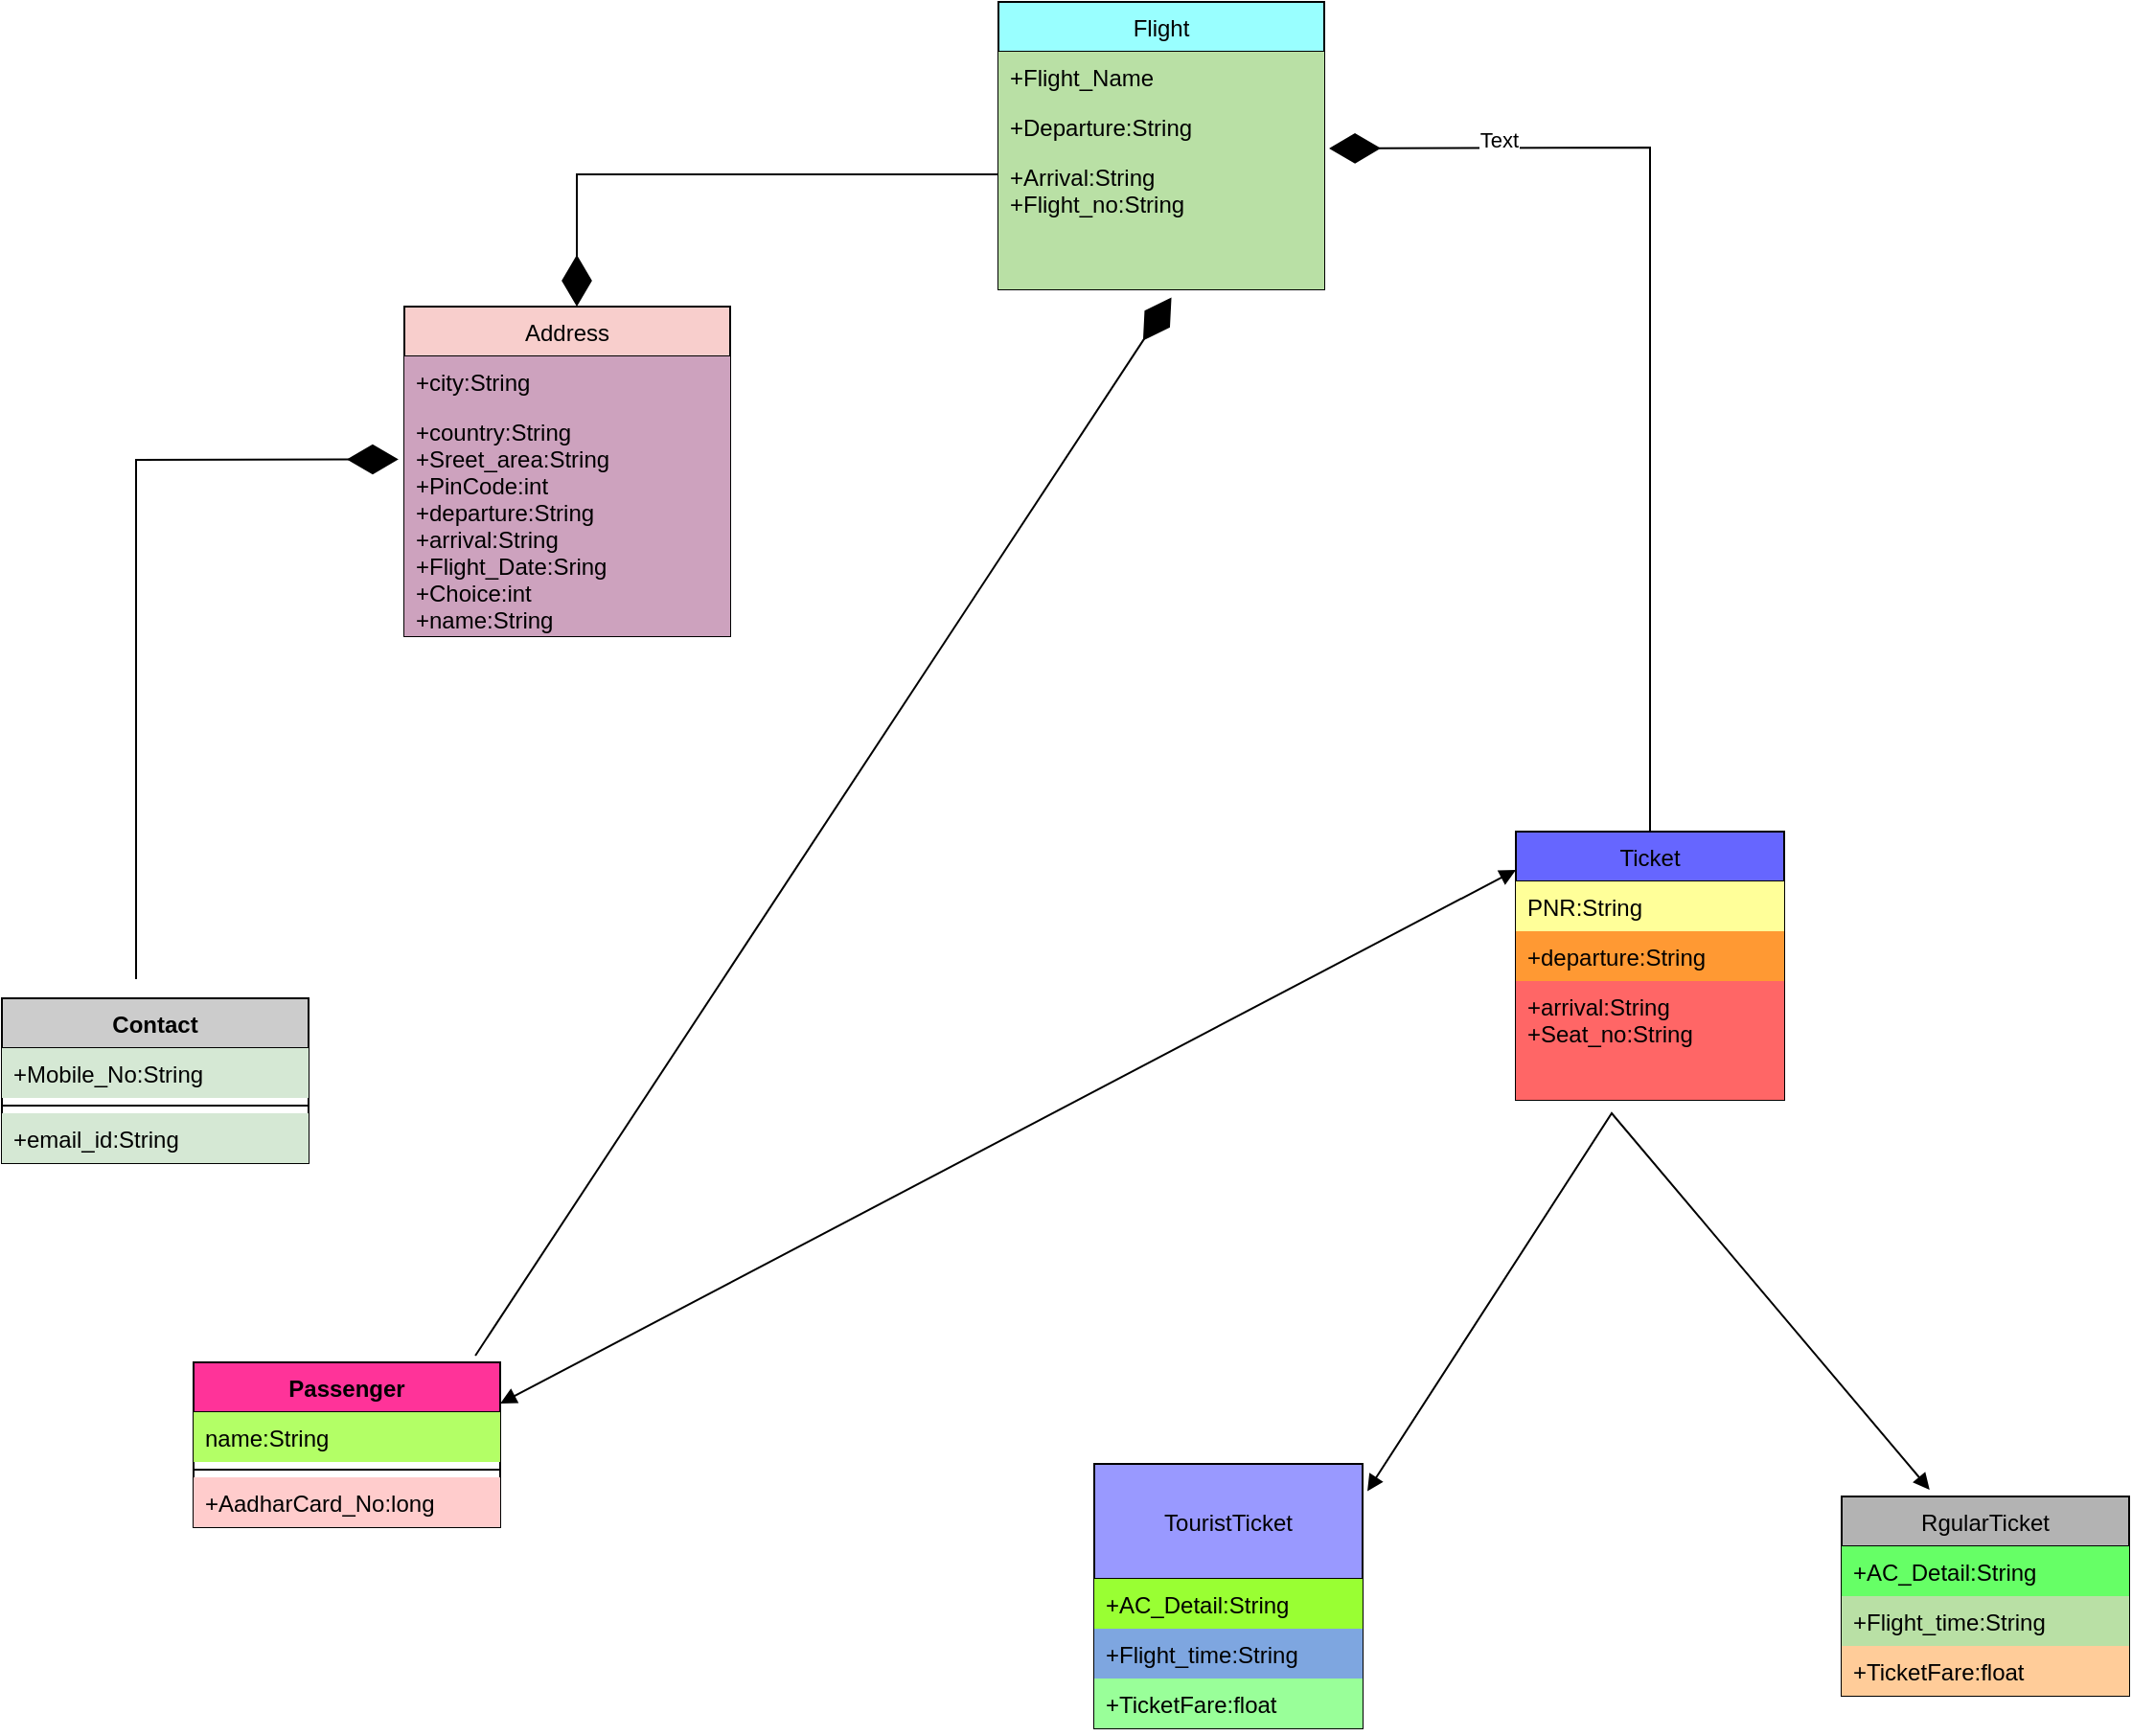 <mxfile version="16.5.3" type="device"><diagram id="sTcy5NKZJMKw5mMnugPh" name="Page-1"><mxGraphModel dx="1869" dy="1592" grid="1" gridSize="10" guides="1" tooltips="1" connect="1" arrows="1" fold="1" page="1" pageScale="1" pageWidth="850" pageHeight="1100" math="0" shadow="0"><root><mxCell id="0"/><mxCell id="1" parent="0"/><mxCell id="zsPZvMzX9mpjf18YK2Wb-2" value="Address" style="swimlane;fontStyle=0;childLayout=stackLayout;horizontal=1;startSize=26;fillColor=#F8CECC;horizontalStack=0;resizeParent=1;resizeParentMax=0;resizeLast=0;collapsible=1;marginBottom=0;" vertex="1" parent="1"><mxGeometry x="60" y="59" width="170" height="172" as="geometry"/></mxCell><mxCell id="zsPZvMzX9mpjf18YK2Wb-4" value="+city:String" style="text;strokeColor=none;fillColor=#CDA2BE;align=left;verticalAlign=top;spacingLeft=4;spacingRight=4;overflow=hidden;rotatable=0;points=[[0,0.5],[1,0.5]];portConstraint=eastwest;" vertex="1" parent="zsPZvMzX9mpjf18YK2Wb-2"><mxGeometry y="26" width="170" height="26" as="geometry"/></mxCell><mxCell id="zsPZvMzX9mpjf18YK2Wb-5" value="+country:String&#10;+Sreet_area:String&#10;+PinCode:int&#10;+departure:String&#10;+arrival:String&#10;+Flight_Date:Sring&#10;+Choice:int&#10;+name:String" style="text;strokeColor=none;fillColor=#CDA2BE;align=left;verticalAlign=top;spacingLeft=4;spacingRight=4;overflow=hidden;rotatable=0;points=[[0,0.5],[1,0.5]];portConstraint=eastwest;" vertex="1" parent="zsPZvMzX9mpjf18YK2Wb-2"><mxGeometry y="52" width="170" height="120" as="geometry"/></mxCell><mxCell id="zsPZvMzX9mpjf18YK2Wb-6" value="Flight" style="swimlane;fontStyle=0;childLayout=stackLayout;horizontal=1;startSize=26;fillColor=#99FFFF;horizontalStack=0;resizeParent=1;resizeParentMax=0;resizeLast=0;collapsible=1;marginBottom=0;" vertex="1" parent="1"><mxGeometry x="370" y="-100" width="170" height="150" as="geometry"/></mxCell><mxCell id="zsPZvMzX9mpjf18YK2Wb-7" value="+Flight_Name" style="text;strokeColor=none;fillColor=#B9E0A5;align=left;verticalAlign=top;spacingLeft=4;spacingRight=4;overflow=hidden;rotatable=0;points=[[0,0.5],[1,0.5]];portConstraint=eastwest;" vertex="1" parent="zsPZvMzX9mpjf18YK2Wb-6"><mxGeometry y="26" width="170" height="26" as="geometry"/></mxCell><mxCell id="zsPZvMzX9mpjf18YK2Wb-8" value="+Departure:String" style="text;strokeColor=none;fillColor=#B9E0A5;align=left;verticalAlign=top;spacingLeft=4;spacingRight=4;overflow=hidden;rotatable=0;points=[[0,0.5],[1,0.5]];portConstraint=eastwest;" vertex="1" parent="zsPZvMzX9mpjf18YK2Wb-6"><mxGeometry y="52" width="170" height="26" as="geometry"/></mxCell><mxCell id="zsPZvMzX9mpjf18YK2Wb-9" value="+Arrival:String&#10;+Flight_no:String" style="text;strokeColor=none;fillColor=#B9E0A5;align=left;verticalAlign=top;spacingLeft=4;spacingRight=4;overflow=hidden;rotatable=0;points=[[0,0.5],[1,0.5]];portConstraint=eastwest;" vertex="1" parent="zsPZvMzX9mpjf18YK2Wb-6"><mxGeometry y="78" width="170" height="72" as="geometry"/></mxCell><mxCell id="zsPZvMzX9mpjf18YK2Wb-10" value="RgularTicket" style="swimlane;fontStyle=0;childLayout=stackLayout;horizontal=1;startSize=26;fillColor=#B3B3B3;horizontalStack=0;resizeParent=1;resizeParentMax=0;resizeLast=0;collapsible=1;marginBottom=0;" vertex="1" parent="1"><mxGeometry x="810" y="680" width="150" height="104" as="geometry"/></mxCell><mxCell id="zsPZvMzX9mpjf18YK2Wb-11" value="+AC_Detail:String" style="text;strokeColor=none;fillColor=#66FF66;align=left;verticalAlign=top;spacingLeft=4;spacingRight=4;overflow=hidden;rotatable=0;points=[[0,0.5],[1,0.5]];portConstraint=eastwest;" vertex="1" parent="zsPZvMzX9mpjf18YK2Wb-10"><mxGeometry y="26" width="150" height="26" as="geometry"/></mxCell><mxCell id="zsPZvMzX9mpjf18YK2Wb-12" value="+Flight_time:String" style="text;strokeColor=none;fillColor=#B9E0A5;align=left;verticalAlign=top;spacingLeft=4;spacingRight=4;overflow=hidden;rotatable=0;points=[[0,0.5],[1,0.5]];portConstraint=eastwest;" vertex="1" parent="zsPZvMzX9mpjf18YK2Wb-10"><mxGeometry y="52" width="150" height="26" as="geometry"/></mxCell><mxCell id="zsPZvMzX9mpjf18YK2Wb-13" value="+TicketFare:float" style="text;strokeColor=none;fillColor=#FFCC99;align=left;verticalAlign=top;spacingLeft=4;spacingRight=4;overflow=hidden;rotatable=0;points=[[0,0.5],[1,0.5]];portConstraint=eastwest;" vertex="1" parent="zsPZvMzX9mpjf18YK2Wb-10"><mxGeometry y="78" width="150" height="26" as="geometry"/></mxCell><mxCell id="zsPZvMzX9mpjf18YK2Wb-14" value="Ticket" style="swimlane;fontStyle=0;childLayout=stackLayout;horizontal=1;startSize=26;fillColor=#6666FF;horizontalStack=0;resizeParent=1;resizeParentMax=0;resizeLast=0;collapsible=1;marginBottom=0;" vertex="1" parent="1"><mxGeometry x="640" y="333" width="140" height="140" as="geometry"><mxRectangle x="660" y="150" width="60" height="26" as="alternateBounds"/></mxGeometry></mxCell><mxCell id="zsPZvMzX9mpjf18YK2Wb-15" value="PNR:String" style="text;strokeColor=none;fillColor=#FFFF99;align=left;verticalAlign=top;spacingLeft=4;spacingRight=4;overflow=hidden;rotatable=0;points=[[0,0.5],[1,0.5]];portConstraint=eastwest;" vertex="1" parent="zsPZvMzX9mpjf18YK2Wb-14"><mxGeometry y="26" width="140" height="26" as="geometry"/></mxCell><mxCell id="zsPZvMzX9mpjf18YK2Wb-16" value="+departure:String" style="text;strokeColor=none;fillColor=#FF9933;align=left;verticalAlign=top;spacingLeft=4;spacingRight=4;overflow=hidden;rotatable=0;points=[[0,0.5],[1,0.5]];portConstraint=eastwest;" vertex="1" parent="zsPZvMzX9mpjf18YK2Wb-14"><mxGeometry y="52" width="140" height="26" as="geometry"/></mxCell><mxCell id="zsPZvMzX9mpjf18YK2Wb-17" value="+arrival:String&#10;+Seat_no:String" style="text;strokeColor=none;fillColor=#FF6666;align=left;verticalAlign=top;spacingLeft=4;spacingRight=4;overflow=hidden;rotatable=0;points=[[0,0.5],[1,0.5]];portConstraint=eastwest;" vertex="1" parent="zsPZvMzX9mpjf18YK2Wb-14"><mxGeometry y="78" width="140" height="62" as="geometry"/></mxCell><mxCell id="zsPZvMzX9mpjf18YK2Wb-18" value="TouristTicket" style="swimlane;fontStyle=0;childLayout=stackLayout;horizontal=1;startSize=60;fillColor=#9999FF;horizontalStack=0;resizeParent=1;resizeParentMax=0;resizeLast=0;collapsible=1;marginBottom=0;" vertex="1" parent="1"><mxGeometry x="420" y="663" width="140" height="138" as="geometry"/></mxCell><mxCell id="zsPZvMzX9mpjf18YK2Wb-19" value="+AC_Detail:String" style="text;strokeColor=none;fillColor=#99FF33;align=left;verticalAlign=top;spacingLeft=4;spacingRight=4;overflow=hidden;rotatable=0;points=[[0,0.5],[1,0.5]];portConstraint=eastwest;" vertex="1" parent="zsPZvMzX9mpjf18YK2Wb-18"><mxGeometry y="60" width="140" height="26" as="geometry"/></mxCell><mxCell id="zsPZvMzX9mpjf18YK2Wb-20" value="+Flight_time:String" style="text;strokeColor=none;fillColor=#7EA6E0;align=left;verticalAlign=top;spacingLeft=4;spacingRight=4;overflow=hidden;rotatable=0;points=[[0,0.5],[1,0.5]];portConstraint=eastwest;" vertex="1" parent="zsPZvMzX9mpjf18YK2Wb-18"><mxGeometry y="86" width="140" height="26" as="geometry"/></mxCell><mxCell id="zsPZvMzX9mpjf18YK2Wb-21" value="+TicketFare:float" style="text;strokeColor=none;fillColor=#99FF99;align=left;verticalAlign=top;spacingLeft=4;spacingRight=4;overflow=hidden;rotatable=0;points=[[0,0.5],[1,0.5]];portConstraint=eastwest;" vertex="1" parent="zsPZvMzX9mpjf18YK2Wb-18"><mxGeometry y="112" width="140" height="26" as="geometry"/></mxCell><mxCell id="zsPZvMzX9mpjf18YK2Wb-22" value="Contact" style="swimlane;fontStyle=1;align=center;verticalAlign=top;childLayout=stackLayout;horizontal=1;startSize=26;horizontalStack=0;resizeParent=1;resizeParentMax=0;resizeLast=0;collapsible=1;marginBottom=0;fillColor=#CCCCCC;" vertex="1" parent="1"><mxGeometry x="-150" y="420" width="160" height="86" as="geometry"/></mxCell><mxCell id="zsPZvMzX9mpjf18YK2Wb-23" value="+Mobile_No:String" style="text;strokeColor=none;fillColor=#D5E8D4;align=left;verticalAlign=top;spacingLeft=4;spacingRight=4;overflow=hidden;rotatable=0;points=[[0,0.5],[1,0.5]];portConstraint=eastwest;" vertex="1" parent="zsPZvMzX9mpjf18YK2Wb-22"><mxGeometry y="26" width="160" height="26" as="geometry"/></mxCell><mxCell id="zsPZvMzX9mpjf18YK2Wb-24" value="" style="line;strokeWidth=1;fillColor=none;align=left;verticalAlign=middle;spacingTop=-1;spacingLeft=3;spacingRight=3;rotatable=0;labelPosition=right;points=[];portConstraint=eastwest;" vertex="1" parent="zsPZvMzX9mpjf18YK2Wb-22"><mxGeometry y="52" width="160" height="8" as="geometry"/></mxCell><mxCell id="zsPZvMzX9mpjf18YK2Wb-25" value="+email_id:String" style="text;strokeColor=none;fillColor=#D5E8D4;align=left;verticalAlign=top;spacingLeft=4;spacingRight=4;overflow=hidden;rotatable=0;points=[[0,0.5],[1,0.5]];portConstraint=eastwest;" vertex="1" parent="zsPZvMzX9mpjf18YK2Wb-22"><mxGeometry y="60" width="160" height="26" as="geometry"/></mxCell><mxCell id="zsPZvMzX9mpjf18YK2Wb-26" value="Passenger" style="swimlane;fontStyle=1;align=center;verticalAlign=top;childLayout=stackLayout;horizontal=1;startSize=26;horizontalStack=0;resizeParent=1;resizeParentMax=0;resizeLast=0;collapsible=1;marginBottom=0;fillColor=#FF3399;" vertex="1" parent="1"><mxGeometry x="-50" y="610" width="160" height="86" as="geometry"/></mxCell><mxCell id="zsPZvMzX9mpjf18YK2Wb-27" value="name:String" style="text;strokeColor=none;fillColor=#B3FF66;align=left;verticalAlign=top;spacingLeft=4;spacingRight=4;overflow=hidden;rotatable=0;points=[[0,0.5],[1,0.5]];portConstraint=eastwest;" vertex="1" parent="zsPZvMzX9mpjf18YK2Wb-26"><mxGeometry y="26" width="160" height="26" as="geometry"/></mxCell><mxCell id="zsPZvMzX9mpjf18YK2Wb-28" value="" style="line;strokeWidth=1;fillColor=#FF9999;align=left;verticalAlign=middle;spacingTop=-1;spacingLeft=3;spacingRight=3;rotatable=0;labelPosition=right;points=[];portConstraint=eastwest;" vertex="1" parent="zsPZvMzX9mpjf18YK2Wb-26"><mxGeometry y="52" width="160" height="8" as="geometry"/></mxCell><mxCell id="zsPZvMzX9mpjf18YK2Wb-29" value="+AadharCard_No:long" style="text;strokeColor=none;fillColor=#FFCCCC;align=left;verticalAlign=top;spacingLeft=4;spacingRight=4;overflow=hidden;rotatable=0;points=[[0,0.5],[1,0.5]];portConstraint=eastwest;" vertex="1" parent="zsPZvMzX9mpjf18YK2Wb-26"><mxGeometry y="60" width="160" height="26" as="geometry"/></mxCell><mxCell id="zsPZvMzX9mpjf18YK2Wb-30" value="" style="endArrow=diamondThin;endFill=1;endSize=24;html=1;rounded=0;entryX=-0.018;entryY=0.231;entryDx=0;entryDy=0;entryPerimeter=0;" edge="1" parent="1" target="zsPZvMzX9mpjf18YK2Wb-5"><mxGeometry width="160" relative="1" as="geometry"><mxPoint x="-80" y="410" as="sourcePoint"/><mxPoint x="10" y="130" as="targetPoint"/><Array as="points"><mxPoint x="-80" y="139"/></Array></mxGeometry></mxCell><mxCell id="zsPZvMzX9mpjf18YK2Wb-31" value="" style="endArrow=diamondThin;endFill=1;endSize=24;html=1;rounded=0;" edge="1" parent="1"><mxGeometry width="160" relative="1" as="geometry"><mxPoint x="370" y="-10" as="sourcePoint"/><mxPoint x="150" y="59" as="targetPoint"/><Array as="points"><mxPoint x="150" y="-10"/></Array></mxGeometry></mxCell><mxCell id="zsPZvMzX9mpjf18YK2Wb-32" value="" style="endArrow=diamondThin;endFill=1;endSize=24;html=1;rounded=0;entryX=0.531;entryY=1.059;entryDx=0;entryDy=0;entryPerimeter=0;exitX=0.919;exitY=-0.041;exitDx=0;exitDy=0;exitPerimeter=0;" edge="1" parent="1" source="zsPZvMzX9mpjf18YK2Wb-26" target="zsPZvMzX9mpjf18YK2Wb-9"><mxGeometry width="160" relative="1" as="geometry"><mxPoint x="320" y="460" as="sourcePoint"/><mxPoint x="590" y="300" as="targetPoint"/></mxGeometry></mxCell><mxCell id="zsPZvMzX9mpjf18YK2Wb-33" value="" style="endArrow=diamondThin;endFill=1;endSize=24;html=1;rounded=0;entryX=1.015;entryY=-0.021;entryDx=0;entryDy=0;entryPerimeter=0;exitX=0.5;exitY=0;exitDx=0;exitDy=0;" edge="1" parent="1" source="zsPZvMzX9mpjf18YK2Wb-14" target="zsPZvMzX9mpjf18YK2Wb-9"><mxGeometry width="160" relative="1" as="geometry"><mxPoint x="740" y="400" as="sourcePoint"/><mxPoint x="640" y="130" as="targetPoint"/><Array as="points"><mxPoint x="710" y="-24"/></Array></mxGeometry></mxCell><mxCell id="zsPZvMzX9mpjf18YK2Wb-34" value="Text" style="edgeLabel;html=1;align=center;verticalAlign=middle;resizable=0;points=[];" vertex="1" connectable="0" parent="zsPZvMzX9mpjf18YK2Wb-33"><mxGeometry x="0.662" y="-4" relative="1" as="geometry"><mxPoint as="offset"/></mxGeometry></mxCell><mxCell id="zsPZvMzX9mpjf18YK2Wb-35" value="" style="endArrow=block;startArrow=block;endFill=1;startFill=1;html=1;rounded=0;entryX=0;entryY=0.143;entryDx=0;entryDy=0;entryPerimeter=0;exitX=1;exitY=0.25;exitDx=0;exitDy=0;" edge="1" parent="1" source="zsPZvMzX9mpjf18YK2Wb-26" target="zsPZvMzX9mpjf18YK2Wb-14"><mxGeometry width="160" relative="1" as="geometry"><mxPoint x="390" y="480" as="sourcePoint"/><mxPoint x="550" y="480" as="targetPoint"/></mxGeometry></mxCell><mxCell id="zsPZvMzX9mpjf18YK2Wb-39" value="" style="endArrow=block;startArrow=block;endFill=1;startFill=1;html=1;rounded=0;entryX=0.306;entryY=-0.034;entryDx=0;entryDy=0;entryPerimeter=0;exitX=1.018;exitY=0.103;exitDx=0;exitDy=0;exitPerimeter=0;" edge="1" parent="1" source="zsPZvMzX9mpjf18YK2Wb-18" target="zsPZvMzX9mpjf18YK2Wb-10"><mxGeometry width="160" relative="1" as="geometry"><mxPoint x="430" y="690" as="sourcePoint"/><mxPoint x="590" y="690" as="targetPoint"/><Array as="points"><mxPoint x="690" y="480"/></Array></mxGeometry></mxCell></root></mxGraphModel></diagram></mxfile>